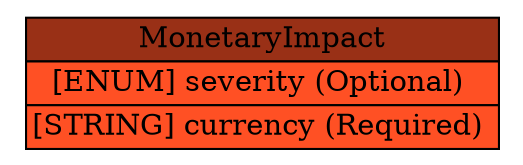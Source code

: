 digraph MonetaryImpact {
	graph [rankdir=LR];
	node [label="\N"];
	graph [bb="0,0,234,68"];
	MonetaryImpact [label=<<table BORDER="0" CELLBORDER="1" CELLSPACING="0"> <tr > <td BGCOLOR="#993016" HREF="#" TITLE="The MonetaryImpact class describes the financial impact of the activity on an organization. For example, this impact may consider losses due to the cost of the investigation or recovery, diminished ">MonetaryImpact</td> </tr>" %<tr><td BGCOLOR="#FF5024" HREF="#" TITLE="An estimate of the relative severity of the activity.  The permitted values are shown below.  There is no default value.">[ENUM] severity (Optional) </td></tr>%<tr><td BGCOLOR="#FF5024" HREF="#" TITLE="Defines the currency in which the monetary impact is expressed.  The permitted values are defined in ISO 4217:2001, Codes for the representation of currencies and funds [14].  There is no default value.">[STRING] currency (Required) </td></tr>%</table>>, shape=plaintext, pos="117,34", width="3.2222", height="0.95833"];
}
